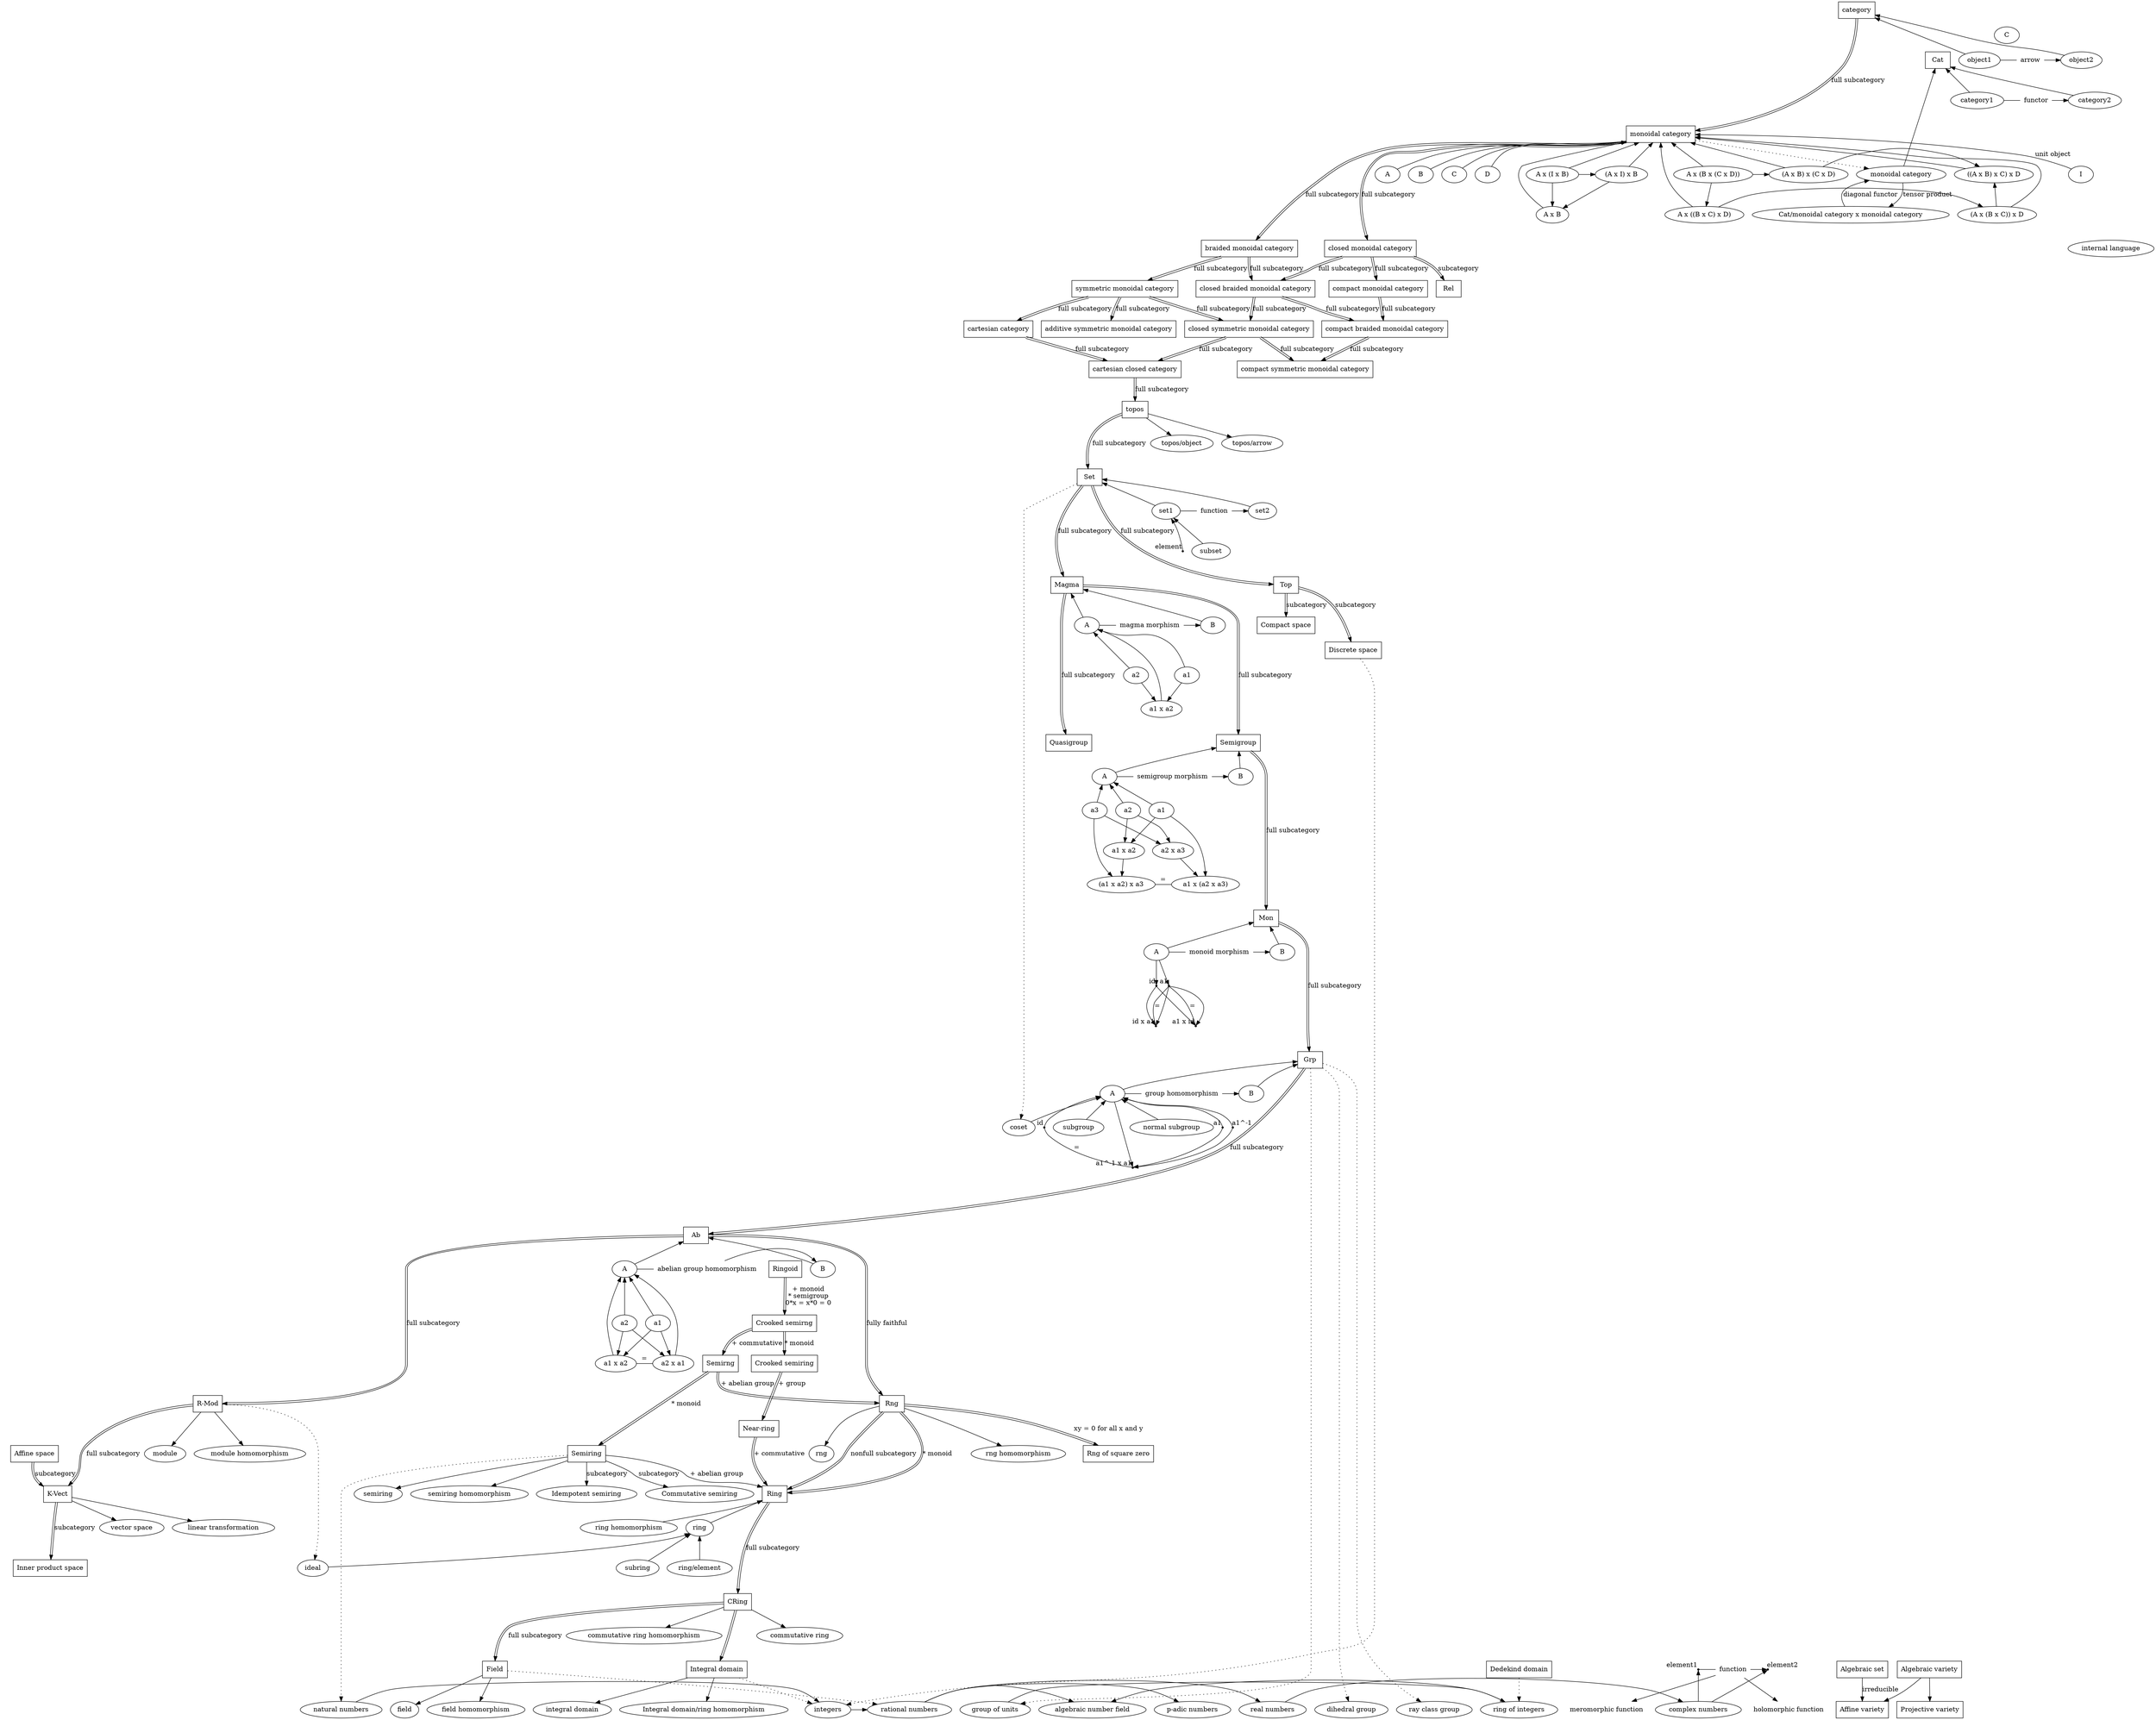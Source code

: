 digraph G {
  // categories

  "category" [shape="rect"]
  "category" -> "category1" [style="invis"]
  "category1" [label="" style="invis" width="0"]
  "category2" [label="" style="invis" width="0"]
  "category3" [label="" style="invis" width="0"]
  "category1" -> "category2" [style="invis"]
  "category2" -> "category3" [style="invis"]
  { rank="same" "category3" "monoidal category" }
  "category" -> "monoidal category" [color="black:white:black" label="full subcategory"]
  "category/object1" [label="object1"]
  "category/object2" [label="object2"]
  "category/arrow" [label="arrow" shape="none"]
  "category" -> "category/object1" [dir="back"]
  "category" -> "category/object2" [dir="back"]
  "category/object1" -> "category/arrow" [arrowhead="none"]
  "category/arrow" -> "category/object2"
  { rank="same" "category/object1" "category/arrow" "category/object2" }

  "Cat" [shape="rect"]
  "Cat/category1" [label="category1"]
  "Cat/category2" [label="category2"]
  "Cat/monoidal category" [label="monoidal category"]
  "Cat" -> "Cat/category1" [dir="back"]
  "Cat" -> "Cat/category2" [dir="back"]
  "Cat" -> "Cat/monoidal category" [dir="back"]
  "Cat/monoidal category" -> "Cat/monoidal category x monoidal category" [label="tensor product"]
  "Cat/monoidal category x monoidal category" -> "Cat/monoidal category" [label="diagonal functor"]
  "Cat/monoidal category x monoidal category"
  "Cat/category1" -> "Cat/functor" [arrowhead="none"]
  "Cat/functor" -> "Cat/category2"
  { rank="same" "Cat/category1" "Cat/functor" "Cat/category2" }
  { rank="same" "Cat" "category/object1" }
  "Cat/category1" [label="category1"]
  "Cat/category2" [label="category2"]
  "Cat/functor" [label="functor" shape="none"]

  "monoidal category" [shape="rect"]
  "monoidal category" -> "monoidal category1" [style="invis"]
  "monoidal category1" [label="" style="invis" width="0"]
  "monoidal category2" [label="" style="invis" width="0"]
  "monoidal category3" [label="" style="invis" width="0"]
  "monoidal category1" -> "monoidal category2" [style="invis"]
  "monoidal category2" -> "monoidal category3" [style="invis"]
  { rank="same" "monoidal category3" "braided monoidal category" "closed monoidal category" }
  "monoidal category" -> "braided monoidal category" [color="black:white:black", label="full subcategory"]
  "monoidal category" -> "closed monoidal category" [color="black:white:black", label="full subcategory"]
  "monoidal category/A" [label="A"]
  "monoidal category/B" [label="B"]
  "monoidal category/C" [label="C"]
  "monoidal category/D" [label="D"]
  // https://en.wikipedia.org/wiki/Monoidal_category
  "monoidal category/A x (I x B)" [label="A x (I x B)"]
  "monoidal category/(A x I) x B" [label="(A x I) x B"]
  "monoidal category/A x B" [label="A x B"]
  "monoidal category/A x (B x (C x D))" [label="A x (B x (C x D))"]
  "monoidal category/(A x B) x (C x D)" [label="(A x B) x (C x D)"]
  "monoidal category/((A x B) x C) x D" [label="((A x B) x C) x D"]
  "monoidal category/A x ((B x C) x D)" [label="A x ((B x C) x D)"]
  "monoidal category/(A x (B x C)) x D" [label="(A x (B x C)) x D"]
  "monoidal category/A x (B x (C x D))" -> "monoidal category/(A x B) x (C x D)"
  "monoidal category/A x (B x (C x D))" -> "monoidal category/A x ((B x C) x D)"
  "monoidal category/A x ((B x C) x D)" -> "monoidal category/(A x (B x C)) x D"
  "monoidal category/(A x (B x C)) x D" -> "monoidal category/((A x B) x C) x D"
  "monoidal category/(A x B) x (C x D)" -> "monoidal category/((A x B) x C) x D"
  "monoidal category/A x (I x B)" -> "monoidal category/A x B"
  "monoidal category/(A x I) x B" -> "monoidal category/A x B"
  "monoidal category/A x (I x B)" -> "monoidal category/(A x I) x B"
  { rank="same" "monoidal category/A x (I x B)" "monoidal category/(A x I) x B" }
  "monoidal category" -> "monoidal category/A" [dir="back"]
  "monoidal category" -> "monoidal category/B" [dir="back"]
  "monoidal category" -> "monoidal category/C" [dir="back"]
  "monoidal category" -> "monoidal category/D" [dir="back"]
  "monoidal category" -> "monoidal category/A x (I x B)" [dir="back"]
  "monoidal category" -> "monoidal category/(A x I) x B" [dir="back"]
  "monoidal category" -> "monoidal category/A x B" [dir="back"]
  "monoidal category" -> "monoidal category/A x (B x (C x D))" [dir="back"]
  "monoidal category" -> "monoidal category/(A x B) x (C x D)" [dir="back"]
  "monoidal category" -> "monoidal category/((A x B) x C) x D" [dir="back"]
  "monoidal category" -> "monoidal category/A x ((B x C) x D)" [dir="back"]
  "monoidal category" -> "monoidal category/(A x (B x C)) x D" [dir="back"]
  { rank="same" "monoidal category/A x (B x (C x D))" "monoidal category/(A x B) x (C x D)" "monoidal category/((A x B) x C) x D" }
  { rank="same" "monoidal category/A x ((B x C) x D)" "monoidal category/(A x (B x C)) x D" }
  "monoidal category" -> "I" [dir="back" label="unit object"]
  "monoidal category" -> "Cat/monoidal category" [style="dotted"]

  "braided monoidal category" [shape="rect"]
  "braided monoidal category" -> "symmetric monoidal category" [color="black:white:black", label="full subcategory"]
  "braided monoidal category" -> "closed braided monoidal category" [color="black:white:black", label="full subcategory"]

  "closed monoidal category" [shape="rect"]
  "closed monoidal category" -> "closed braided monoidal category" [color="black:white:black" label="full subcategory"]
  "closed monoidal category" -> "compact monoidal category" [color="black:white:black" label="full subcategory"]
  "closed monoidal category" -> "Rel" [color="black:white:black" label="subcategory" href="https://en.wikipedia.org/wiki/Category_of_relations"]
  { rank="same" "closed monoidal category" "linear type system" }
  "linear type system" [label="internal language" href="https://en.wikipedia.org/wiki/Cartesian_closed_category"]

  "Rel" [shape="rect"]

  "compact monoidal category" [shape="rect"]
  "compact monoidal category" -> "compact braided monoidal category" [color="black:white:black", label="full subcategory"]
 
  "closed braided monoidal category" [shape="rect"]
  "closed braided monoidal category" -> "compact braided monoidal category" [color="black:white:black", label="full subcategory"]

  "symmetric monoidal category" [shape="rect"]
  "symmetric monoidal category" -> "cartesian category" [color="black:white:black", label="full subcategory"]
  "symmetric monoidal category" -> "closed symmetric monoidal category" [color="black:white:black", label="full subcategory"]
  "symmetric monoidal category" -> "additive symmetric monoidal category" [color="black:white:black", label="full subcategory"]

  "additive symmetric monoidal category" [shape="rect"]

  "closed braided monoidal category" [shape="rect"]
  "closed braided monoidal category" -> "closed symmetric monoidal category" [color="black:white:black", label="full subcategory"]

  "compact braided monoidal category" [shape="rect"]
  "compact braided monoidal category" -> "compact symmetric monoidal category" [color="black:white:black", label="full subcategory"]

  "closed symmetric monoidal category" [shape="rect"]
  "closed symmetric monoidal category" -> "cartesian closed category" [color="black:white:black", label="full subcategory"]
  "closed symmetric monoidal category" -> "compact symmetric monoidal category" [color="black:white:black", label="full subcategory"]

  "compact symmetric monoidal category" [shape="rect"]

  "cartesian category" [shape="rect"]
  "cartesian category" -> "cartesian closed category" [color="black:white:black", label="full subcategory"]

  "cartesian closed category" [shape="rect"]
  "cartesian closed category" -> "topos" [color="black:white:black", label="full subcategory"]

  "topos" [shape="rect"]
  "topos" -> "topos1" [style="invis"]
  "topos1" [label="" style="invis" width="0"]
  "topos2" [label="" style="invis" width="0"]
  "topos1" -> "topos2" [style="invis"]
  { rank="same" "Set" "topos2" }
  "topos" -> "Set" [color="black:white:black", label="full subcategory"]
  "topos" -> "topos/object"
  "topos" -> "topos/arrow"
  { rank="same" "topos/object" "topos/arrow" }

  "Set" [shape="rect"]
  "Set1" [label="" style="invis" width="0"]
  "Set2" [label="" style="invis" width="0"]
  "Set3" [label="" style="invis" width="0"]
  "Set" -> "Set1" [style="invis"]
  "Set1" -> "Set2" [style="invis"]
  "Set2" -> "Set3" [style="invis"]
  { rank="same" "Set3" "Magma" "Top" }
  "Set" -> "Magma" [color="black:white:black", label="full subcategory"]
  "Set" -> "Top" [color="black:white:black", label="full subcategory"]
  "Set" -> "set1" [dir="back"]
  "Set" -> "set2" [dir="back"]
  "function" [shape="none"]
  "set1" -> "function" [arrowhead="none"]
  "function" -> "set2"
  { rank="same" "set1" "function" "set2" }
  "set1/element" [xlabel="element" shape="point"]
  "set1" -> "subset" [dir="back"]
  "set1" -> "set1/element" [dir="back"]

  "Top" [shape="rect"]
  "Top" -> "Compact space" [color="black:white:black", label="subcategory"]
  "Top" -> "Discrete space" [color="black:white:black", label="subcategory"]

  "Compact space" [shape="rect"]
  "Discrete space" [shape="rect"]

  "Magma" [shape="rect"]
  "Magma" -> "Magma1" [style="invis"]
  "Magma1" [label="" style="invis" width="0"]
  "Magma2" [label="" style="invis" width="0"]
  "Magma3" [label="" style="invis" width="0"]
  "Magma4" [label="" style="invis" width="0"]
  "Magma1" -> "Magma2" [style="invis"]
  "Magma2" -> "Magma3" [style="invis"]
  "Magma3" -> "Magma4" [style="invis"]
  { rank="same" "Magma4" "Semigroup" "Quasigroup" }
  "Magma" -> "Semigroup" [color="black:white:black", label="full subcategory"]
  "Magma" -> "Quasigroup" [color="black:white:black", label="full subcategory"]
  "Magma/A" [label="A"]
  "Magma/B" [label="B"]
  "Magma" -> "Magma/A" [dir="back"]
  "Magma" -> "Magma/B" [dir="back"]
  "Magma/A/a1" [label="a1"]
  "Magma/A/a2" [label="a2"]
  "Magma/A/a1 x a2" [label="a1 x a2"]
  "Magma/A" -> "Magma/A/a1" [dir="back"]
  "Magma/A" -> "Magma/A/a2" [dir="back"]
  "Magma/A/a1" -> "Magma/A/a1 x a2"
  "Magma/A/a2" -> "Magma/A/a1 x a2"
  "Magma/A" -> "Magma/A/a1 x a2" [dir="back"]
  "magma morphism" [shape="none"]
  "Magma/A" -> "magma morphism" [arrowhead="none"]
  "magma morphism" -> "Magma/B"
  {
    rank="same"
    "Magma/A"
    "Magma/B"
    "magma morphism"
  }

  "Semigroup" [shape="rect"]
  "Semigroup" -> "Semigroup1" [style="invis"]
  "Semigroup1" [label="" style="invis" width="0"]
  "Semigroup2" [label="" style="invis" width="0"]
  "Semigroup3" [label="" style="invis" width="0"]
  "Semigroup4" [label="" style="invis" width="0"]
  "Semigroup5" [label="" style="invis" width="0"]
  "Semigroup1" -> "Semigroup2" [style="invis"]
  "Semigroup2" -> "Semigroup3" [style="invis"]
  "Semigroup3" -> "Semigroup4" [style="invis"]
  "Semigroup4" -> "Semigroup5" [style="invis"]
  { rank="same" "Semigroup5" "Mon" }
  "Semigroup" -> "Mon" [color="black:white:black", label="full subcategory"]
  "Semigroup/A" [label="A"]
  "Semigroup/B" [label="B"]
  "Semigroup/C" [label="C"]
  "Semigroup" -> "Semigroup/A" [dir="back"]
  "Semigroup" -> "Semigroup/B" [dir="back"]
  "semigroup morphism" [shape="none"]
  "Semigroup/A" -> "semigroup morphism" [arrowhead="none"]
  "semigroup morphism" -> "Semigroup/B"
  {
    rank="same"
    "Semigroup/A"
    "Semigroup/B"
    "semigroup morphism"
  }
  "Semigroup/A/a1" [label="a1"]
  "Semigroup/A/a2" [label="a2"]
  "Semigroup/A/a3" [label="a3"]
  "Semigroup/A/a1 x a2" [label="a1 x a2"]
  "Semigroup/A/a2 x a3" [label="a2 x a3"]
  "Semigroup/A/(a1 x a2) x a3" [label="(a1 x a2) x a3"]
  "Semigroup/A/a1 x (a2 x a3)" [label="a1 x (a2 x a3)"]
  "Semigroup/A" -> "Semigroup/A/a1" [dir="back"]
  "Semigroup/A" -> "Semigroup/A/a2" [dir="back"]
  "Semigroup/A" -> "Semigroup/A/a3" [dir="back"]
  "Semigroup/A/a1" -> "Semigroup/A/a1 x a2"
  "Semigroup/A/a2" -> "Semigroup/A/a1 x a2"
  "Semigroup/A/a2" -> "Semigroup/A/a2 x a3"
  "Semigroup/A/a3" -> "Semigroup/A/a2 x a3"
  "Semigroup/A/a1 x a2" -> "Semigroup/A/(a1 x a2) x a3"
  "Semigroup/A/a3" -> "Semigroup/A/(a1 x a2) x a3"
  "Semigroup/A/a1" -> "Semigroup/A/a1 x (a2 x a3)"
  "Semigroup/A/a2 x a3" -> "Semigroup/A/a1 x (a2 x a3)"
  "Semigroup/A/(a1 x a2) x a3" -> "Semigroup/A/a1 x (a2 x a3)" [dir="none" label="="]
  { rank="same" "Semigroup/A/(a1 x a2) x a3" "Semigroup/A/a1 x (a2 x a3)" }

  "Quasigroup" [shape="rect"]

  "Mon" [shape="rect"]
  "Mon" -> "Mon1" [style="invis"]
  "Mon1" [label="" style="invis" width="0"]
  "Mon2" [label="" style="invis" width="0"]
  "Mon3" [label="" style="invis" width="0"]
  "Mon4" [label="" style="invis" width="0"]
  "Mon1" -> "Mon2" [style="invis"]
  "Mon2" -> "Mon3" [style="invis"]
  "Mon3" -> "Mon4" [style="invis"]
  { rank="same" "Mon4" "Grp" }
  "Mon" -> "Grp" [color="black:white:black", label="full subcategory"]
  "Mon/A" [label="A"]
  "Mon/B" [label="B"]
  "Mon" -> "Mon/A" [dir="back"]
  "Mon" -> "Mon/B" [dir="back"]
  "monoid morphism" [shape="none"]
  "Mon/A" -> "monoid morphism" [arrowhead="none"]
  "monoid morphism" -> "Mon/B"
  {
    rank="same"
    "Mon/A"
    "Mon/B"
    "monoid morphism"
  }
  "Mon/A/a1" [xlabel="a1" shape="point"]
  "Mon/A/id" [xlabel="id" shape="point"]
  "Mon/A/a1 x id" [xlabel="a1 x id" shape="point"]
  "Mon/A/id x a1" [xlabel="id x a1" shape="point"]
  "Mon/A" -> "Mon/A/a1"
  "Mon/A" -> "Mon/A/id"
  "Mon/A/id" -> "Mon/A/a1 x id"
  "Mon/A/a1" -> "Mon/A/a1 x id"
  "Mon/A/id" -> "Mon/A/id x a1"
  "Mon/A/a1" -> "Mon/A/id x a1"
  "Mon/A/id x a1" -> "Mon/A/a1" [dir="none" label="="]
  "Mon/A/a1 x id" -> "Mon/A/a1" [dir="none" label="="]

  "Grp" [shape="rect"]
  "Grp" -> "Grp1" [style="invis"]
  "Grp1" [label="" style="invis" width="0"]
  "Grp2" [label="" style="invis" width="0"]
  "Grp3" [label="" style="invis" width="0"]
  "Grp4" [label="" style="invis" width="0"]
  "Grp5" [label="" style="invis" width="0"]
  "Grp1" -> "Grp2" [style="invis"]
  "Grp2" -> "Grp3" [style="invis"]
  "Grp3" -> "Grp4" [style="invis"]
  "Grp4" -> "Grp5" [style="invis"]
  { rank="same" "Grp5" "Ab" }
  "Grp" -> "Ab" [color="black:white:black", label="full subcategory"]
  "Grp/A" [label="A"]
  "Grp/B" [label="B"]
  "Grp" -> "Grp/A" [dir="back"]
  "Grp" -> "Grp/B" [dir="back"]
  "Grp/A" -> "group homomorphism" [arrowhead="none"]
  { rank="same" "Grp/A" "Grp/B" "group homomorphism" }
  "group homomorphism" [shape="none"]
  "group homomorphism" -> "Grp/B"
  "Grp/A/a1" [xlabel="a1" shape="point"]
  "Grp/A/a1^-1" [xlabel="a1^-1" shape="point"]
  "Grp/A/id" [xlabel="id" shape="point"]
  "Grp/A/a1^-1 x Grp/A/a1" [xlabel="a1^-1 x a1" shape="point"]
  "Grp/A" -> "subgroup" [dir="back"]
  "Grp/A" -> "coset" [dir="back"]
  "Grp/A" -> "normal subgroup" [dir="back"]
  "Grp/A" -> "Grp/A/a1" [dir="back"]
  "Grp/A" -> "Grp/A/a1^-1" [dir="back"]
  "Grp/A" -> "Grp/A/id" [dir="back"]
  "Grp/A" -> "Grp/A/a1^-1 x Grp/A/a1"
  "Grp/A/a1" -> "Grp/A/a1^-1 x Grp/A/a1"
  "Grp/A/a1^-1" -> "Grp/A/a1^-1 x Grp/A/a1"
  "Grp/A/a1^-1 x Grp/A/a1" -> "Grp/A/id" [dir="none" label="="]
  { rank="same" "Grp/A/a1" "Grp/A/id" }

  "Set" -> "coset" [style="dotted"]

  "Ab" [shape="rect"]
  "Ab" -> "Ab1" [style="invis"]
  "Ab1" [label="" style="invis" width="0"]
  "Ab2" [label="" style="invis" width="0"]
  "Ab3" [label="" style="invis" width="0"]
  "Ab4" [label="" style="invis" width="0"]
  "Ab1" -> "Ab2" [style="invis"]
  "Ab2" -> "Ab3" [style="invis"]
  "Ab3" -> "Ab4" [style="invis"]
  { rank="same" "Ab4" "R-Mod" "Rng" }
  "Ab" -> "R-Mod" [color="black:white:black", label="full subcategory"]
  "Ab" -> "Rng" [color="black:white:black", label="fully faithful"]
  "Ab/A" [label="A"]
  "Ab/B" [label="B"]
  "abelian group homomorphism" [shape="none"]
  "Ab" -> "Ab/A" [dir="back"]
  "Ab" -> "Ab/B" [dir="back"]
  "Ab/A" -> "abelian group homomorphism" [arrowhead="none"]
  "abelian group homomorphism" -> "Ab/B"
  { rank="same" "Ab/A" "Ab/B" "abelian group homomorphism" }
  "Ab/A/a1" [label="a1"]
  "Ab/A/a2" [label="a2"]
  "Ab/A/a1 x a2" [label="a1 x a2"]
  "Ab/A/a2 x a1" [label="a2 x a1"]
  "Ab/A" -> "Ab/A/a1" [dir="back"]
  "Ab/A" -> "Ab/A/a2" [dir="back"]
  "Ab/A" -> "Ab/A/a1 x a2" [dir="back"]
  "Ab/A" -> "Ab/A/a2 x a1" [dir="back"]
  "Ab/A/a1" -> "Ab/A/a1 x a2"
  "Ab/A/a2" -> "Ab/A/a1 x a2"
  "Ab/A/a1" -> "Ab/A/a2 x a1"
  "Ab/A/a2" -> "Ab/A/a2 x a1"
  "Ab/A/a1 x a2" -> "Ab/A/a2 x a1" [dir="none" label="="]
  { rank="same" "Ab/A/a1 x a2" "Ab/A/a2 x a1" }

  "R-Mod" [shape="rect"]
  "R-Mod" -> "R-Mod1" [style="invis"]
  "R-Mod1" [label="" style="invis" width="0"]
  "R-Mod2" [label="" style="invis" width="0"]
  "R-Mod3" [label="" style="invis" width="0"]
  "R-Mod1" -> "R-Mod2" [style="invis"]
  "R-Mod2" -> "R-Mod3" [style="invis"]
  { rank="same" "R-Mod2" "K-Vect" }
  "R-Mod" -> "K-Vect" [color="black:white:black", label="full subcategory"]
  "R-Mod" -> "module"
  "R-Mod" -> "module homomorphism"

  "Affine space" [shape="rect"]
  "Affine space" -> "K-Vect" [color="black:white:black", label="subcategory"]

  "K-Vect" [shape="rect"]
  "K-Vect" -> "K-Vect1" [style="invis"]
  "K-Vect1" [label="" style="invis" width="0"]
  "K-Vect2" [label="" style="invis" width="0"]
  "K-Vect3" [label="" style="invis" width="0"]
  "K-Vect1" -> "K-Vect2" [style="invis"]
  "K-Vect2" -> "K-Vect3" [style="invis"]
  { rank="same" "K-Vect2" "Inner product space" }
  "K-Vect" -> "Inner product space" [color="black:white:black" label="subcategory"]
  "K-Vect" -> "vector space"
  "K-Vect" -> "linear transformation"

  "Inner product space" [shape="rect"]

  "Ringoid" [shape="rect"]
  "Ringoid" [href="https://mathworld.wolfram.com/Ringoid.html"]
  "Ringoid" -> "Crooked semirng" [color="black:white:black" label="+ monoid\n* semigroup\n0*x = x*0 = 0", href="https://math.stackexchange.com/questions/2361889/graphically-organizing-the-interrelationships-of-basic-algebraic-structures"]

  "Crooked semirng" [shape="rect"]
  "Crooked semirng" -> "Semirng" [color="black:white:black" label="+ commutative" href="https://math.stackexchange.com/questions/2361889/graphically-organizing-the-interrelationships-of-basic-algebraic-structures"]
  "Crooked semirng" -> "Crooked semiring" [color="black:white:black" label="* monoid" href="https://math.stackexchange.com/questions/2361889/graphically-organizing-the-interrelationships-of-basic-algebraic-structures"]
  
  "Crooked semiring" [shape="rect"]
  "Crooked semiring" -> "Near-ring" [color="black:white:black" label="+ group" href="https://math.stackexchange.com/questions/2361889/graphically-organizing-the-interrelationships-of-basic-algebraic-structures"]

  "Near-ring" [shape="rect"]
  "Near-ring" -> "Ring" [color="black:white:black" label="+ commutative" href="https://math.stackexchange.com/questions/2361889/graphically-organizing-the-interrelationships-of-basic-algebraic-structures"]

  "Rng" [shape="rect"]
  "Rng" -> "Rng of square zero" [color="black:white:black" label="xy = 0 for all x and y", href="https://en.wikipedia.org/wiki/Glossary_of_ring_theory"]
  "Rng" -> "Ring" [color="black:white:black" label="* monoid" href="https://math.stackexchange.com/questions/2361889/graphically-organizing-the-interrelationships-of-basic-algebraic-structures"]
  "Rng" -> "Rng1" [style="invis"]
  "Rng1" [label="" style="invis" width="0"]
  "Rng2" [label="" style="invis" width="0"]
  "Rng3" [label="" style="invis" width="0"]
  "Rng1" -> "Rng2" [style="invis"]
  "Rng2" -> "Rng3" [style="invis"]
  { rank="same" "Rng2" "Ring" }
  "Rng" -> "Ring" [color="black:white:black" label="nonfull subcategory"]
  "Rng" -> "rng"
  "Rng" -> "rng homomorphism"
  "Rng" [href="https://en.wikipedia.org/wiki/Rng_(algebra)"]

  "Rng of square zero" [shape="rect"]
  "Rng of square zero" [href="https://en.wikipedia.org/wiki/Rng_(algebra)#Rng_of_square_zero"]

  "Semirng" [shape="rect"]
  "Semirng" -> "Rng" [color="black:white:black" label="+ abelian group" href="https://math.stackexchange.com/questions/2361889/graphically-organizing-the-interrelationships-of-basic-algebraic-structures"]
  "Semirng" -> "Semiring" [color="black:white:black" label="* monoid" href="https://math.stackexchange.com/questions/2361889/graphically-organizing-the-interrelationships-of-basic-algebraic-structures"]

  "Semiring" [shape="rect"]
  "Semiring" -> "Ring" [lhead="cluster_ring", label="+ abelian group", href="https://math.stackexchange.com/questions/2361889/graphically-organizing-the-interrelationships-of-basic-algebraic-structures"]
  "Semiring" -> "Idempotent semiring" [label="subcategory"]
  "Semiring" -> "Commutative semiring" [label="subcategory"]
  "Semiring" -> "semiring"
  "Semiring" -> "semiring homomorphism"

  "Ring" [shape="rect"]
  "Ring" -> "CRing" [color="black:white:black", label="full subcategory"]
  "Ring" -> "Ring1" [style="invis"]
  "Ring1" [label="" style="invis" width="0"]
  "Ring2" [label="" style="invis" width="0"]
  "Ring3" [label="" style="invis" width="0"]
  "Ring1" -> "Ring2" [style="invis"]
  "Ring2" -> "Ring3" [style="invis"]
  { rank="same" "Ring3" "CRing" }
  "Ring" -> "ring" [dir="back"]
  "Ring" -> "ring homomorphism" [dir="back"]
  "ring" -> "ideal" [dir="back"]
  "ring" -> "subring" [dir="back"]
  "ring" -> "ring/element" [dir="back"]

  "R-Mod" -> "ideal" [style="dotted"]

  "CRing" [shape="rect"]
  "CRing" -> "CRing1" [style="invis"]
  "CRing1" [label="" style="invis" width="0"]
  "CRing2" [label="" style="invis" width="0"]
  "CRing3" [label="" style="invis" width="0"]
  "CRing1" -> "CRing2" [style="invis"]
  "CRing2" -> "CRing3" [style="invis"]
  { rank="same" "CRing2" "Integral domain" "Field" }
  "CRing" -> "commutative ring"
  "CRing" -> "commutative ring homomorphism"
  "CRing" -> "Field" [color="black:white:black", label="full subcategory"]
  "CRing" -> "Integral domain" [color="black:white:black"]

  "Integral domain" [shape="rect"]
  "Integral domain" -> "integral domain"
  "Integral domain" -> "Integral domain/ring homomorphism"

  "Dedekind domain" [shape="rect"]

  "Field" [shape="rect"]
  "Field" -> "field"
  "Field" -> "field homomorphism"

  "Algebraic set" [shape="rect"]
  "Algebraic set" -> "Affine variety" [label="irreducible" href="https://en.wikipedia.org/wiki/Glossary_of_algebraic_geometry"]

  "Algebraic variety" [shape="rect"]
  "Algebraic variety" -> "Affine variety"
  "Algebraic variety" -> "Projective variety"

  "Affine variety" [shape="rect"]

  "Projective variety" [shape="rect"]

  // geometries
  // - algebraic structure
  // - topological space 

  "natural numbers" -> "integers" -> "rational numbers"
  "rational numbers" -> "algebraic number field"
  "rational numbers" -> "p-adic numbers"
  "rational numbers" -> "real numbers"
  "real numbers" -> "complex numbers"

  "group of units" -> "ring of integers"
  "algebraic number field" -> "ring of integers" [dir="back"]

  "complex numbers" -> "complex numbers/element1"
  "complex numbers" -> "complex numbers/element2"
  "complex numbers/element1" [xlabel="element1" shape="point"]
  "complex numbers/element2" [xlabel="element2" shape="point"]
  "complex numbers/function" [label="function" shape="none"]
  "complex numbers/element1" -> "complex numbers/function" [arrowhead="none"]
  "complex numbers/function" -> "complex numbers/element2"
  "complex numbers/holomorphic function" [label="holomorphic function" shape="none"]
  "complex numbers/meromorphic function" [label="meromorphic function" shape="none"]
  "complex numbers/function" -> "complex numbers/holomorphic function"
  "complex numbers/function" -> "complex numbers/meromorphic function" 

  {
    rank="same"
    "complex numbers/element1"
    "complex numbers/element2"
    "complex numbers/function"
  }


  // category.object -> geometry

  "Grp" -> "dihedral group" [style="dotted"]
  "Grp" -> "ray class group" [style="dotted"]

  "Field" -> "rational numbers" [style="dotted"]
  "Integral domain" -> "integers" [style="dotted"]
  "Semiring" -> "natural numbers" [style="dotted"]
  "Discrete space" -> "integers" [style="dotted"]

  "Dedekind domain" -> "ring of integers" [style="dotted"]

  "Grp" -> "group of units" [style="dotted"]

  {
    rank="max"
    "natural numbers"
    "integers"
    "rational numbers"
    "algebraic number field"
    "p-adic numbers"
    "real numbers"
    "complex numbers"
    "group of units"
    "ring of integers"
    "dihedral group"
    "ray class group"
  }
}